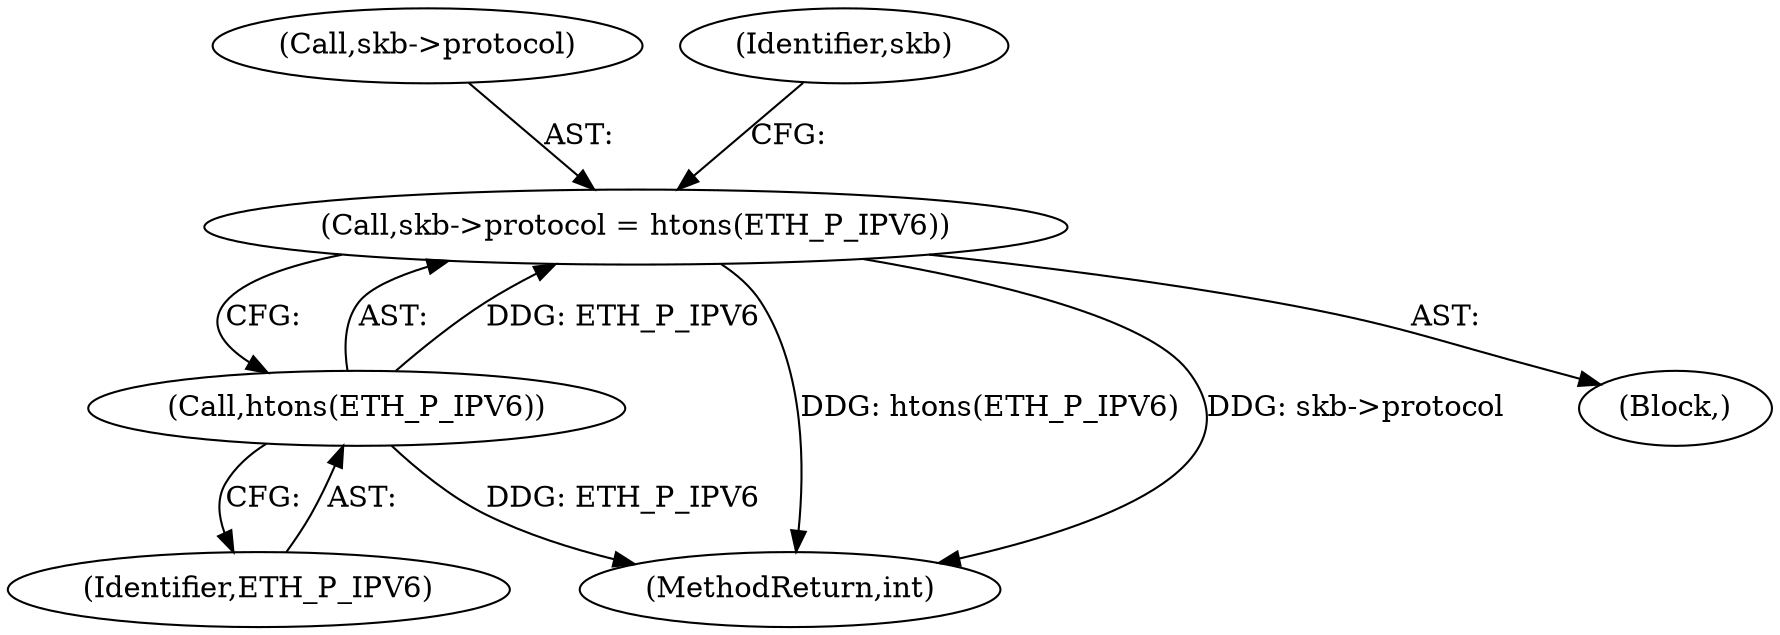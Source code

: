 digraph "0_linux_2811ebac2521ceac84f2bdae402455baa6a7fb47@pointer" {
"1000968" [label="(Call,skb->protocol = htons(ETH_P_IPV6))"];
"1000972" [label="(Call,htons(ETH_P_IPV6))"];
"1000973" [label="(Identifier,ETH_P_IPV6)"];
"1000972" [label="(Call,htons(ETH_P_IPV6))"];
"1000969" [label="(Call,skb->protocol)"];
"1000968" [label="(Call,skb->protocol = htons(ETH_P_IPV6))"];
"1000976" [label="(Identifier,skb)"];
"1001333" [label="(MethodReturn,int)"];
"1000769" [label="(Block,)"];
"1000968" -> "1000769"  [label="AST: "];
"1000968" -> "1000972"  [label="CFG: "];
"1000969" -> "1000968"  [label="AST: "];
"1000972" -> "1000968"  [label="AST: "];
"1000976" -> "1000968"  [label="CFG: "];
"1000968" -> "1001333"  [label="DDG: htons(ETH_P_IPV6)"];
"1000968" -> "1001333"  [label="DDG: skb->protocol"];
"1000972" -> "1000968"  [label="DDG: ETH_P_IPV6"];
"1000972" -> "1000973"  [label="CFG: "];
"1000973" -> "1000972"  [label="AST: "];
"1000972" -> "1001333"  [label="DDG: ETH_P_IPV6"];
}
